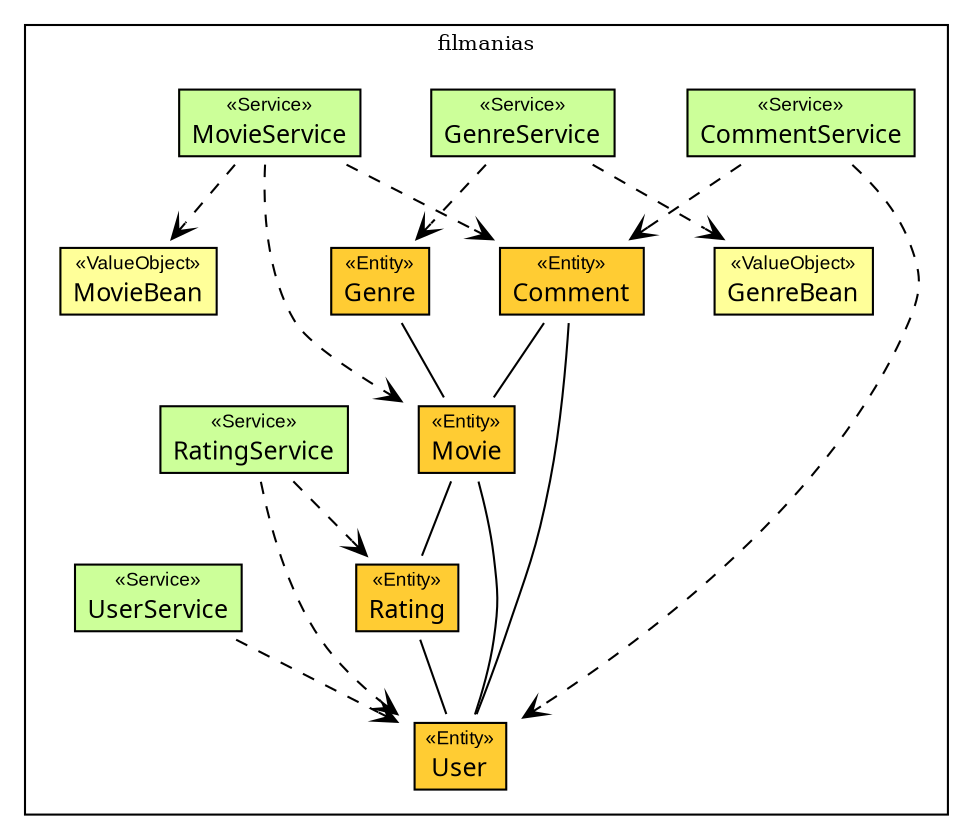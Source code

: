 
	
digraph G {             
	fontsize = 10        
	node [                          
		fontsize = 10                
		fontname="arial"
		shape=plaintext
	     ]        
	     
	edge [                            
		fontsize = 10        
	     ]        
	
	
	
		subgraph clusterfilmanias {
			label = "filmanias"  
			
				
					
	CommentService [label=<<table border="0" cellborder="1" cellspacing="0" cellpadding="0" port="p" bgcolor="#CCFF99" >
	<tr><td>
	<table border="0" cellspacing="1" cellpadding="1">
		<tr><td> &laquo;Service&raquo; </td></tr>
		<tr><td><font face="arialbd"  point-size="12.0"> CommentService </font></td></tr>
	</table></td></tr>
	</table>>, fontname="arial", fontcolor="black", fontsize=9.0];

	GenreService [label=<<table border="0" cellborder="1" cellspacing="0" cellpadding="0" port="p" bgcolor="#CCFF99" >
	<tr><td>
	<table border="0" cellspacing="1" cellpadding="1">
		<tr><td> &laquo;Service&raquo; </td></tr>
		<tr><td><font face="arialbd"  point-size="12.0"> GenreService </font></td></tr>
	</table></td></tr>
	</table>>, fontname="arial", fontcolor="black", fontsize=9.0];

	MovieService [label=<<table border="0" cellborder="1" cellspacing="0" cellpadding="0" port="p" bgcolor="#CCFF99" >
	<tr><td>
	<table border="0" cellspacing="1" cellpadding="1">
		<tr><td> &laquo;Service&raquo; </td></tr>
		<tr><td><font face="arialbd"  point-size="12.0"> MovieService </font></td></tr>
	</table></td></tr>
	</table>>, fontname="arial", fontcolor="black", fontsize=9.0];

	RatingService [label=<<table border="0" cellborder="1" cellspacing="0" cellpadding="0" port="p" bgcolor="#CCFF99" >
	<tr><td>
	<table border="0" cellspacing="1" cellpadding="1">
		<tr><td> &laquo;Service&raquo; </td></tr>
		<tr><td><font face="arialbd"  point-size="12.0"> RatingService </font></td></tr>
	</table></td></tr>
	</table>>, fontname="arial", fontcolor="black", fontsize=9.0];

	UserService [label=<<table border="0" cellborder="1" cellspacing="0" cellpadding="0" port="p" bgcolor="#CCFF99" >
	<tr><td>
	<table border="0" cellspacing="1" cellpadding="1">
		<tr><td> &laquo;Service&raquo; </td></tr>
		<tr><td><font face="arialbd"  point-size="12.0"> UserService </font></td></tr>
	</table></td></tr>
	</table>>, fontname="arial", fontcolor="black", fontsize=9.0];

					
				
				

	Comment [label=<<table border="0" cellborder="1" cellspacing="0" cellpadding="0" port="p" bgcolor="#FFCC33">
	<tr><td>
	<table border="0" cellspacing="1" cellpadding="1">
		<tr><td> &laquo;Entity&raquo; </td></tr>
		<tr><td><font face="arialbd"  point-size="12.0"> Comment </font></td></tr>
	</table></td></tr>
	
	
	
	
	</table>>, fontname="arial", fontcolor="black", fontsize=9.0];



	Genre [label=<<table border="0" cellborder="1" cellspacing="0" cellpadding="0" port="p" bgcolor="#FFCC33">
	<tr><td>
	<table border="0" cellspacing="1" cellpadding="1">
		<tr><td> &laquo;Entity&raquo; </td></tr>
		<tr><td><font face="arialbd"  point-size="12.0"> Genre </font></td></tr>
	</table></td></tr>
	
	
	
	
	</table>>, fontname="arial", fontcolor="black", fontsize=9.0];



	GenreBean [label=<<table border="0" cellborder="1" cellspacing="0" cellpadding="0" port="p" bgcolor="#FFFF99">
	<tr><td>
	<table border="0" cellspacing="1" cellpadding="1">
		<tr><td> &laquo;ValueObject&raquo; </td></tr>
		<tr><td><font face="arialbd"  point-size="12.0"> GenreBean </font></td></tr>
	</table></td></tr>
	
	
	
	
	</table>>, fontname="arial", fontcolor="black", fontsize=9.0];



	Movie [label=<<table border="0" cellborder="1" cellspacing="0" cellpadding="0" port="p" bgcolor="#FFCC33">
	<tr><td>
	<table border="0" cellspacing="1" cellpadding="1">
		<tr><td> &laquo;Entity&raquo; </td></tr>
		<tr><td><font face="arialbd"  point-size="12.0"> Movie </font></td></tr>
	</table></td></tr>
	
	
	
	
	</table>>, fontname="arial", fontcolor="black", fontsize=9.0];



	MovieBean [label=<<table border="0" cellborder="1" cellspacing="0" cellpadding="0" port="p" bgcolor="#FFFF99">
	<tr><td>
	<table border="0" cellspacing="1" cellpadding="1">
		<tr><td> &laquo;ValueObject&raquo; </td></tr>
		<tr><td><font face="arialbd"  point-size="12.0"> MovieBean </font></td></tr>
	</table></td></tr>
	
	
	
	
	</table>>, fontname="arial", fontcolor="black", fontsize=9.0];



	Rating [label=<<table border="0" cellborder="1" cellspacing="0" cellpadding="0" port="p" bgcolor="#FFCC33">
	<tr><td>
	<table border="0" cellspacing="1" cellpadding="1">
		<tr><td> &laquo;Entity&raquo; </td></tr>
		<tr><td><font face="arialbd"  point-size="12.0"> Rating </font></td></tr>
	</table></td></tr>
	
	
	
	
	</table>>, fontname="arial", fontcolor="black", fontsize=9.0];





	User [label=<<table border="0" cellborder="1" cellspacing="0" cellpadding="0" port="p" bgcolor="#FFCC33">
	<tr><td>
	<table border="0" cellspacing="1" cellpadding="1">
		<tr><td> &laquo;Entity&raquo; </td></tr>
		<tr><td><font face="arialbd"  point-size="12.0"> User </font></td></tr>
	</table></td></tr>
	
	
	
	
	</table>>, fontname="arial", fontcolor="black", fontsize=9.0];


			
		}
	

	
		
	edge [arrowhead = "empty"]

		
		
	edge [arrowhead = "none"]

		
	    	edge [arrowtail="none" arrowhead = "none" headlabel="" taillabel="" labeldistance="2.0" labelangle="-30"]
	
		Comment -> Movie

	    	edge [arrowtail="none" arrowhead = "none" headlabel="" taillabel="" labeldistance="2.0" labelangle="-30"]
	
		Comment -> User

	    	edge [arrowtail="none" arrowhead = "none" headlabel="" taillabel="" labeldistance="2.0" labelangle="-30"]
	
		Genre -> Movie

	    	edge [arrowtail="none" arrowhead = "none" headlabel="" taillabel="" labeldistance="2.0" labelangle="-30"]
	
		Movie -> Rating

	    	edge [arrowtail="none" arrowhead = "none" headlabel="" taillabel="" labeldistance="2.0" labelangle="-30"]
	
		Movie -> User

	    	edge [arrowtail="none" arrowhead = "none" headlabel="" taillabel="" labeldistance="2.0" labelangle="-30"]
	
		Rating -> User

		
			
	
		edge [arrowtail="none" arrowhead = "open" headlabel = "" taillabel = "" style = "dashed"]
		
				UserService -> User
		
	

	
		edge [arrowtail="none" arrowhead = "open" headlabel = "" taillabel = "" style = "dashed"]
		
				RatingService -> Rating
		
				RatingService -> User
		
	

	
		edge [arrowtail="none" arrowhead = "open" headlabel = "" taillabel = "" style = "dashed"]
		
				CommentService -> Comment
		
				CommentService -> User
		
	

	
		edge [arrowtail="none" arrowhead = "open" headlabel = "" taillabel = "" style = "dashed"]
		
				MovieService -> MovieBean
		
				MovieService -> Movie
		
				MovieService -> Comment
		
	

	
		edge [arrowtail="none" arrowhead = "open" headlabel = "" taillabel = "" style = "dashed"]
		
				GenreService -> Genre
		
				GenreService -> GenreBean
		
	

		
	
	
	}
	
